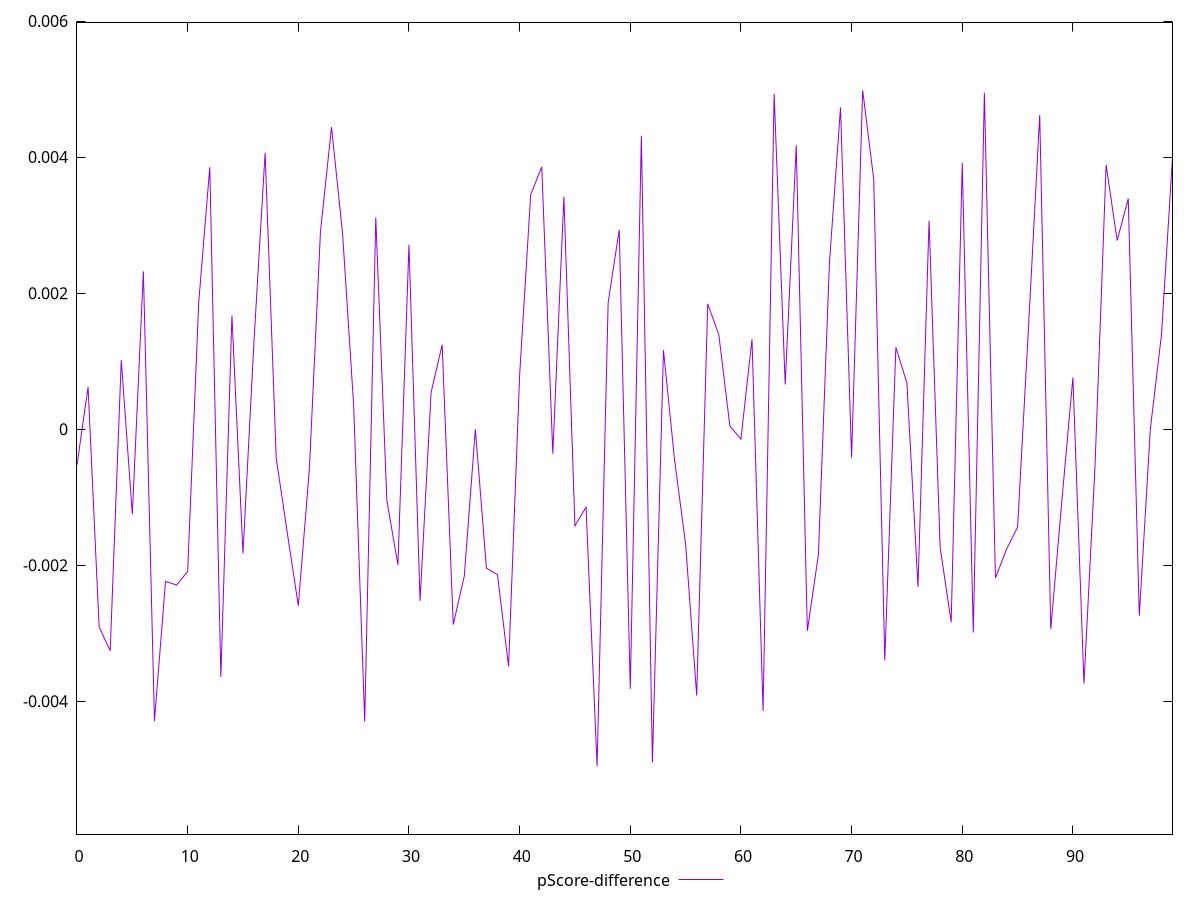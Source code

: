 reset

$pScoreDifference <<EOF
0 -0.0005290996848839047
1 0.0006208507337476243
2 -0.0029086051255125533
3 -0.003257551986154711
4 0.001015710518352253
5 -0.0012512897174211668
6 0.0023200526032490787
7 -0.004291666665498961
8 -0.002238810103225408
9 -0.002291504238186387
10 -0.0020911204273110773
11 0.0018640032294359454
12 0.0038516301830402444
13 -0.0036436471815850524
14 0.0016701481565087328
15 -0.0018259749170467798
16 0.0013137873262210331
17 0.004062779409508055
18 -0.0004226741634420633
19 -0.001520021542366412
20 -0.0025953246540711787
21 -0.0005875566035148938
22 0.002898676558640012
23 0.004440910265770398
24 0.0028765320278005824
25 0.0003547151232548007
26 -0.004297196947229021
27 0.0031119184790503636
28 -0.0010445200156376164
29 -0.0019959295112499387
30 0.002711643691999277
31 -0.002524743347703917
32 0.0005404781374334644
33 0.0012412612163535952
34 -0.0028736119957951944
35 -0.0021599780848697847
36 -8.785122882770668e-7
37 -0.0020428449276541916
38 -0.0021414717183796395
39 -0.0034864890691136963
40 0.0007907098918870092
41 0.003449518646500116
42 0.0038562673096368127
43 -0.00036153336784733314
44 0.0034178784471997625
45 -0.0014217774057258825
46 -0.001147676698847272
47 -0.004954358674095882
48 0.001860678136843541
49 0.002930628553364345
50 -0.003818770062314958
51 0.004314102779748863
52 -0.004899462734015314
53 0.001159649077633662
54 -0.0004467327533492216
55 -0.0016895392902782913
56 -0.003916221781452345
57 0.0018422310730025204
58 0.0013891879519224715
59 0.00004677831390870191
60 -0.0001473435955853808
61 0.0013228678841958885
62 -0.004143135559183886
63 0.004931796916731512
64 0.0006572444165848512
65 0.004173832152209331
66 -0.0029653116192169815
67 -0.001847559095480844
68 0.0024490441141014063
69 0.004730379007262253
70 -0.0004174949730944011
71 0.004982167626035594
72 0.003676252028299673
73 -0.003399959049778467
74 0.0012046998656420616
75 0.0006777565690128662
76 -0.0023174653040248516
77 0.003065220067824448
78 -0.0017341383831294688
79 -0.002839395858285132
80 0.003915843126819252
81 -0.002988928417314962
82 0.004946504076045327
83 -0.0021874240988798144
84 -0.0017655966755011632
85 -0.0014413647345569158
86 0.0015345365555107238
87 0.004618147630167657
88 -0.0029392626186637016
89 -0.0010570137355146447
90 0.0007595439056033576
91 -0.0037403772662812917
92 -0.0005355615983241302
93 0.0038864698662110786
94 0.00277293526059208
95 0.0033905649265072446
96 -0.002743174461530107
97 0.000006172496342438105
98 0.001381303036542575
99 0.0039913420628434615
EOF

set key outside below
set xrange [0:99]
set yrange [-0.005954358674095882:0.005982167626035594]
set trange [-0.005954358674095882:0.005982167626035594]
set terminal svg size 640, 500 enhanced background rgb 'white'
set output "report_00015_2021-02-09T16-11-33.973Z/mainthread-work-breakdown/samples/pages+cached/pScore-difference/values.svg"

plot $pScoreDifference title "pScore-difference" with line

reset
